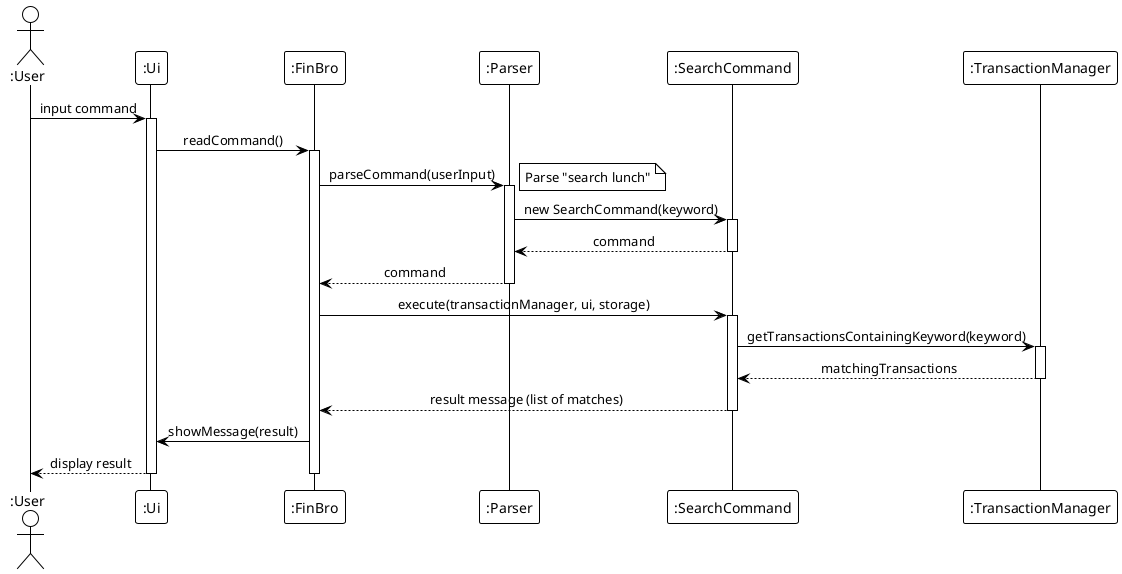 @startuml
!theme plain
skinparam sequenceMessageAlign center
skinparam responseMessageBelowArrow true

actor ":User" as User
participant ":Ui" as UI
participant ":FinBro" as FinBro
participant ":Parser" as Parser
participant ":SearchCommand" as SearchCommand
participant ":TransactionManager" as TransactionMgr

User -> UI : input command
activate UI

UI -> FinBro : readCommand()
activate FinBro

FinBro -> Parser : parseCommand(userInput)
activate Parser
note right: Parse "search lunch"

Parser -> SearchCommand : new SearchCommand(keyword)
activate SearchCommand
SearchCommand --> Parser : command
deactivate SearchCommand
Parser --> FinBro : command
deactivate Parser

FinBro -> SearchCommand : execute(transactionManager, ui, storage)
activate SearchCommand

SearchCommand -> TransactionMgr : getTransactionsContainingKeyword(keyword)
activate TransactionMgr
TransactionMgr --> SearchCommand : matchingTransactions
deactivate TransactionMgr

SearchCommand --> FinBro : result message (list of matches)
deactivate SearchCommand

FinBro -> UI : showMessage(result)
UI --> User : display result
deactivate UI
deactivate FinBro

@enduml